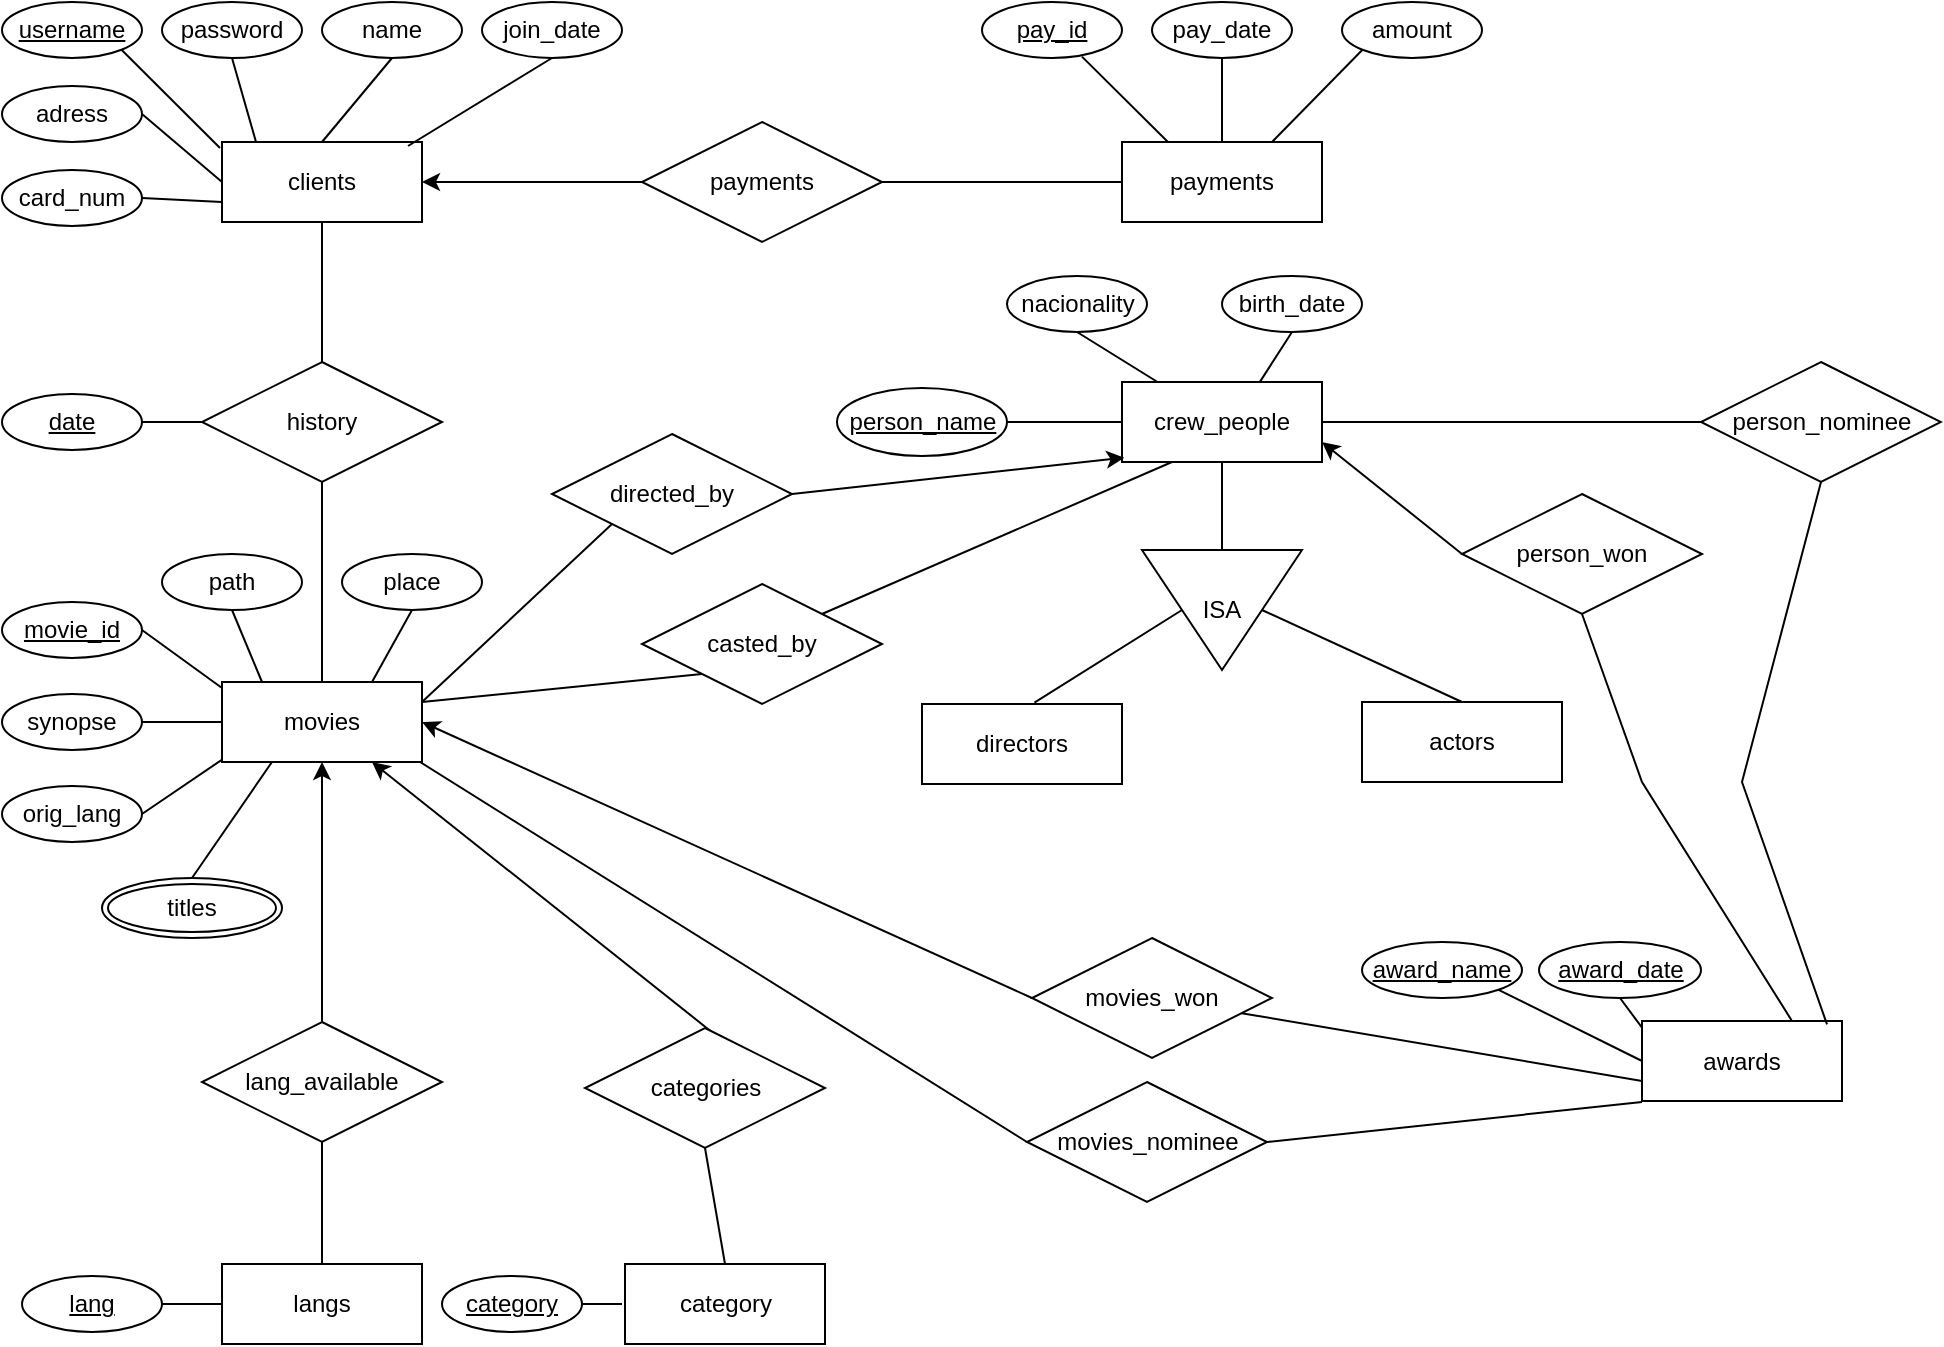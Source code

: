 <mxfile version="12.4.3" type="github" pages="1">
  <diagram id="RYnue4cF0OKcC7SYmtah" name="Page-1">
    <mxGraphModel dx="1408" dy="800" grid="1" gridSize="10" guides="1" tooltips="1" connect="1" arrows="1" fold="1" page="1" pageScale="1" pageWidth="850" pageHeight="1100" math="0" shadow="0">
      <root>
        <mxCell id="0"/>
        <mxCell id="1" parent="0"/>
        <mxCell id="TG9i973_F82ijA39gTVR-1" value="clients" style="whiteSpace=wrap;html=1;align=center;" parent="1" vertex="1">
          <mxGeometry x="110" y="80" width="100" height="40" as="geometry"/>
        </mxCell>
        <mxCell id="TG9i973_F82ijA39gTVR-2" value="username" style="ellipse;whiteSpace=wrap;html=1;align=center;fontStyle=4" parent="1" vertex="1">
          <mxGeometry y="10" width="70" height="28" as="geometry"/>
        </mxCell>
        <mxCell id="TG9i973_F82ijA39gTVR-3" value="password" style="ellipse;whiteSpace=wrap;html=1;align=center;" parent="1" vertex="1">
          <mxGeometry x="80" y="10" width="70" height="28" as="geometry"/>
        </mxCell>
        <mxCell id="TG9i973_F82ijA39gTVR-4" value="name&lt;span style=&quot;color: rgba(0 , 0 , 0 , 0) ; font-family: monospace ; font-size: 0px ; white-space: nowrap&quot;&gt;%3CmxGraphModel%3E%3Croot%3E%3CmxCell%20id%3D%220%22%2F%3E%3CmxCell%20id%3D%221%22%20parent%3D%220%22%2F%3E%3CmxCell%20id%3D%222%22%20value%3D%22username%22%20style%3D%22ellipse%3BwhiteSpace%3Dwrap%3Bhtml%3D1%3Balign%3Dcenter%3B%22%20vertex%3D%221%22%20parent%3D%221%22%3E%3CmxGeometry%20x%3D%22110%22%20y%3D%22152%22%20width%3D%2270%22%20height%3D%2228%22%20as%3D%22geometry%22%2F%3E%3C%2FmxCell%3E%3C%2Froot%3E%3C%2FmxGraphModel%3E&lt;/span&gt;" style="ellipse;whiteSpace=wrap;html=1;align=center;" parent="1" vertex="1">
          <mxGeometry x="160" y="10" width="70" height="28" as="geometry"/>
        </mxCell>
        <mxCell id="TG9i973_F82ijA39gTVR-5" value="join_date" style="ellipse;whiteSpace=wrap;html=1;align=center;" parent="1" vertex="1">
          <mxGeometry x="240" y="10" width="70" height="28" as="geometry"/>
        </mxCell>
        <mxCell id="TG9i973_F82ijA39gTVR-6" value="adress" style="ellipse;whiteSpace=wrap;html=1;align=center;" parent="1" vertex="1">
          <mxGeometry y="52" width="70" height="28" as="geometry"/>
        </mxCell>
        <mxCell id="TG9i973_F82ijA39gTVR-7" value="card_num" style="ellipse;whiteSpace=wrap;html=1;align=center;" parent="1" vertex="1">
          <mxGeometry y="94" width="70" height="28" as="geometry"/>
        </mxCell>
        <mxCell id="TG9i973_F82ijA39gTVR-8" value="" style="endArrow=none;html=1;rounded=0;exitX=1;exitY=0.5;exitDx=0;exitDy=0;entryX=0;entryY=0.75;entryDx=0;entryDy=0;" parent="1" source="TG9i973_F82ijA39gTVR-7" target="TG9i973_F82ijA39gTVR-1" edge="1">
          <mxGeometry relative="1" as="geometry">
            <mxPoint x="10" y="140" as="sourcePoint"/>
            <mxPoint x="170" y="140" as="targetPoint"/>
          </mxGeometry>
        </mxCell>
        <mxCell id="TG9i973_F82ijA39gTVR-11" value="" style="endArrow=none;html=1;rounded=0;exitX=1;exitY=0.5;exitDx=0;exitDy=0;entryX=0;entryY=0.5;entryDx=0;entryDy=0;" parent="1" source="TG9i973_F82ijA39gTVR-6" target="TG9i973_F82ijA39gTVR-1" edge="1">
          <mxGeometry relative="1" as="geometry">
            <mxPoint x="10" y="140" as="sourcePoint"/>
            <mxPoint x="110" y="90" as="targetPoint"/>
          </mxGeometry>
        </mxCell>
        <mxCell id="TG9i973_F82ijA39gTVR-12" value="" style="endArrow=none;html=1;rounded=0;exitX=1;exitY=1;exitDx=0;exitDy=0;entryX=-0.01;entryY=0.075;entryDx=0;entryDy=0;entryPerimeter=0;" parent="1" source="TG9i973_F82ijA39gTVR-2" target="TG9i973_F82ijA39gTVR-1" edge="1">
          <mxGeometry relative="1" as="geometry">
            <mxPoint x="10" y="140" as="sourcePoint"/>
            <mxPoint x="110" y="100" as="targetPoint"/>
          </mxGeometry>
        </mxCell>
        <mxCell id="TG9i973_F82ijA39gTVR-13" value="" style="endArrow=none;html=1;rounded=0;exitX=0.5;exitY=1;exitDx=0;exitDy=0;entryX=0.17;entryY=0;entryDx=0;entryDy=0;entryPerimeter=0;" parent="1" source="TG9i973_F82ijA39gTVR-3" target="TG9i973_F82ijA39gTVR-1" edge="1">
          <mxGeometry relative="1" as="geometry">
            <mxPoint x="10" y="140" as="sourcePoint"/>
            <mxPoint x="170" y="140" as="targetPoint"/>
          </mxGeometry>
        </mxCell>
        <mxCell id="TG9i973_F82ijA39gTVR-14" value="" style="endArrow=none;html=1;rounded=0;exitX=0.5;exitY=1;exitDx=0;exitDy=0;entryX=0.5;entryY=0;entryDx=0;entryDy=0;" parent="1" source="TG9i973_F82ijA39gTVR-4" target="TG9i973_F82ijA39gTVR-1" edge="1">
          <mxGeometry relative="1" as="geometry">
            <mxPoint x="10" y="140" as="sourcePoint"/>
            <mxPoint x="170" y="140" as="targetPoint"/>
          </mxGeometry>
        </mxCell>
        <mxCell id="TG9i973_F82ijA39gTVR-15" value="" style="endArrow=none;html=1;rounded=0;exitX=0.5;exitY=1;exitDx=0;exitDy=0;entryX=0.93;entryY=0.05;entryDx=0;entryDy=0;entryPerimeter=0;" parent="1" source="TG9i973_F82ijA39gTVR-5" target="TG9i973_F82ijA39gTVR-1" edge="1">
          <mxGeometry relative="1" as="geometry">
            <mxPoint x="10" y="140" as="sourcePoint"/>
            <mxPoint x="170" y="140" as="targetPoint"/>
          </mxGeometry>
        </mxCell>
        <mxCell id="TG9i973_F82ijA39gTVR-16" value="history" style="shape=rhombus;perimeter=rhombusPerimeter;whiteSpace=wrap;html=1;align=center;" parent="1" vertex="1">
          <mxGeometry x="100" y="190" width="120" height="60" as="geometry"/>
        </mxCell>
        <mxCell id="TG9i973_F82ijA39gTVR-17" value="" style="endArrow=none;html=1;rounded=0;exitX=0.5;exitY=1;exitDx=0;exitDy=0;entryX=0.5;entryY=0;entryDx=0;entryDy=0;" parent="1" source="TG9i973_F82ijA39gTVR-1" target="TG9i973_F82ijA39gTVR-16" edge="1">
          <mxGeometry relative="1" as="geometry">
            <mxPoint x="10" y="270" as="sourcePoint"/>
            <mxPoint x="170" y="270" as="targetPoint"/>
          </mxGeometry>
        </mxCell>
        <mxCell id="TG9i973_F82ijA39gTVR-19" value="date" style="ellipse;whiteSpace=wrap;html=1;align=center;fontStyle=4" parent="1" vertex="1">
          <mxGeometry y="206" width="70" height="28" as="geometry"/>
        </mxCell>
        <mxCell id="TG9i973_F82ijA39gTVR-20" value="" style="endArrow=none;html=1;rounded=0;exitX=1;exitY=0.5;exitDx=0;exitDy=0;entryX=0;entryY=0.5;entryDx=0;entryDy=0;" parent="1" source="TG9i973_F82ijA39gTVR-19" target="TG9i973_F82ijA39gTVR-16" edge="1">
          <mxGeometry relative="1" as="geometry">
            <mxPoint x="10" y="270" as="sourcePoint"/>
            <mxPoint x="170" y="270" as="targetPoint"/>
          </mxGeometry>
        </mxCell>
        <mxCell id="TG9i973_F82ijA39gTVR-21" value="movies" style="whiteSpace=wrap;html=1;align=center;" parent="1" vertex="1">
          <mxGeometry x="110" y="350" width="100" height="40" as="geometry"/>
        </mxCell>
        <mxCell id="TG9i973_F82ijA39gTVR-22" value="" style="endArrow=none;html=1;rounded=0;exitX=0.5;exitY=1;exitDx=0;exitDy=0;entryX=0.5;entryY=0;entryDx=0;entryDy=0;" parent="1" source="TG9i973_F82ijA39gTVR-16" target="TG9i973_F82ijA39gTVR-21" edge="1">
          <mxGeometry relative="1" as="geometry">
            <mxPoint x="10" y="410" as="sourcePoint"/>
            <mxPoint x="170" y="410" as="targetPoint"/>
          </mxGeometry>
        </mxCell>
        <mxCell id="TG9i973_F82ijA39gTVR-26" value="path" style="ellipse;whiteSpace=wrap;html=1;align=center;" parent="1" vertex="1">
          <mxGeometry x="80" y="286" width="70" height="28" as="geometry"/>
        </mxCell>
        <mxCell id="TG9i973_F82ijA39gTVR-27" value="place" style="ellipse;whiteSpace=wrap;html=1;align=center;" parent="1" vertex="1">
          <mxGeometry x="170" y="286" width="70" height="28" as="geometry"/>
        </mxCell>
        <mxCell id="TG9i973_F82ijA39gTVR-28" value="movie_id" style="ellipse;whiteSpace=wrap;html=1;align=center;fontStyle=4" parent="1" vertex="1">
          <mxGeometry y="310" width="70" height="28" as="geometry"/>
        </mxCell>
        <mxCell id="TG9i973_F82ijA39gTVR-29" value="synopse" style="ellipse;whiteSpace=wrap;html=1;align=center;" parent="1" vertex="1">
          <mxGeometry y="356" width="70" height="28" as="geometry"/>
        </mxCell>
        <mxCell id="TG9i973_F82ijA39gTVR-30" value="orig_lang" style="ellipse;whiteSpace=wrap;html=1;align=center;" parent="1" vertex="1">
          <mxGeometry y="402" width="70" height="28" as="geometry"/>
        </mxCell>
        <mxCell id="TG9i973_F82ijA39gTVR-31" value="" style="endArrow=none;html=1;rounded=0;exitX=0.5;exitY=1;exitDx=0;exitDy=0;" parent="1" source="TG9i973_F82ijA39gTVR-26" edge="1">
          <mxGeometry relative="1" as="geometry">
            <mxPoint x="10" y="450" as="sourcePoint"/>
            <mxPoint x="130" y="350" as="targetPoint"/>
          </mxGeometry>
        </mxCell>
        <mxCell id="TG9i973_F82ijA39gTVR-32" value="" style="endArrow=none;html=1;rounded=0;exitX=0.5;exitY=1;exitDx=0;exitDy=0;entryX=0.75;entryY=0;entryDx=0;entryDy=0;" parent="1" source="TG9i973_F82ijA39gTVR-27" target="TG9i973_F82ijA39gTVR-21" edge="1">
          <mxGeometry relative="1" as="geometry">
            <mxPoint x="10" y="450" as="sourcePoint"/>
            <mxPoint x="170" y="450" as="targetPoint"/>
          </mxGeometry>
        </mxCell>
        <mxCell id="TG9i973_F82ijA39gTVR-33" value="" style="endArrow=none;html=1;rounded=0;exitX=1;exitY=0.5;exitDx=0;exitDy=0;entryX=0;entryY=0.075;entryDx=0;entryDy=0;entryPerimeter=0;" parent="1" source="TG9i973_F82ijA39gTVR-28" target="TG9i973_F82ijA39gTVR-21" edge="1">
          <mxGeometry relative="1" as="geometry">
            <mxPoint x="10" y="450" as="sourcePoint"/>
            <mxPoint x="170" y="450" as="targetPoint"/>
          </mxGeometry>
        </mxCell>
        <mxCell id="TG9i973_F82ijA39gTVR-34" value="" style="endArrow=none;html=1;rounded=0;exitX=1;exitY=0.5;exitDx=0;exitDy=0;entryX=0;entryY=0.5;entryDx=0;entryDy=0;" parent="1" source="TG9i973_F82ijA39gTVR-29" target="TG9i973_F82ijA39gTVR-21" edge="1">
          <mxGeometry relative="1" as="geometry">
            <mxPoint x="10" y="450" as="sourcePoint"/>
            <mxPoint x="170" y="450" as="targetPoint"/>
          </mxGeometry>
        </mxCell>
        <mxCell id="TG9i973_F82ijA39gTVR-35" value="" style="endArrow=none;html=1;rounded=0;exitX=1;exitY=0.5;exitDx=0;exitDy=0;entryX=-0.003;entryY=0.976;entryDx=0;entryDy=0;entryPerimeter=0;" parent="1" source="TG9i973_F82ijA39gTVR-30" target="TG9i973_F82ijA39gTVR-21" edge="1">
          <mxGeometry relative="1" as="geometry">
            <mxPoint x="10" y="450" as="sourcePoint"/>
            <mxPoint x="170" y="450" as="targetPoint"/>
          </mxGeometry>
        </mxCell>
        <mxCell id="TG9i973_F82ijA39gTVR-38" value="" style="endArrow=classic;html=1;entryX=1;entryY=0.5;entryDx=0;entryDy=0;exitX=0;exitY=0.5;exitDx=0;exitDy=0;" parent="1" target="TG9i973_F82ijA39gTVR-1" edge="1">
          <mxGeometry width="50" height="50" relative="1" as="geometry">
            <mxPoint x="320" y="100" as="sourcePoint"/>
            <mxPoint x="320" y="230" as="targetPoint"/>
          </mxGeometry>
        </mxCell>
        <mxCell id="TG9i973_F82ijA39gTVR-43" value="pay_id" style="ellipse;whiteSpace=wrap;html=1;align=center;fontStyle=4" parent="1" vertex="1">
          <mxGeometry x="490" y="10" width="70" height="28" as="geometry"/>
        </mxCell>
        <mxCell id="TG9i973_F82ijA39gTVR-44" value="pay_date" style="ellipse;whiteSpace=wrap;html=1;align=center;" parent="1" vertex="1">
          <mxGeometry x="575" y="10" width="70" height="28" as="geometry"/>
        </mxCell>
        <mxCell id="TG9i973_F82ijA39gTVR-45" value="" style="endArrow=none;html=1;rounded=0;exitX=0.714;exitY=0.975;exitDx=0;exitDy=0;exitPerimeter=0;entryX=0.25;entryY=0;entryDx=0;entryDy=0;" parent="1" source="TG9i973_F82ijA39gTVR-43" edge="1">
          <mxGeometry relative="1" as="geometry">
            <mxPoint x="550" y="170" as="sourcePoint"/>
            <mxPoint x="585" y="82" as="targetPoint"/>
          </mxGeometry>
        </mxCell>
        <mxCell id="TG9i973_F82ijA39gTVR-46" value="" style="endArrow=none;html=1;rounded=0;entryX=0.5;entryY=0;entryDx=0;entryDy=0;exitX=0.5;exitY=1;exitDx=0;exitDy=0;" parent="1" source="TG9i973_F82ijA39gTVR-44" target="yn8uof2LVJMfwdyOSX2W-7" edge="1">
          <mxGeometry relative="1" as="geometry">
            <mxPoint x="610" y="50" as="sourcePoint"/>
            <mxPoint x="610" y="82" as="targetPoint"/>
          </mxGeometry>
        </mxCell>
        <mxCell id="TG9i973_F82ijA39gTVR-47" value="amount" style="ellipse;whiteSpace=wrap;html=1;align=center;" parent="1" vertex="1">
          <mxGeometry x="670" y="10" width="70" height="28" as="geometry"/>
        </mxCell>
        <mxCell id="TG9i973_F82ijA39gTVR-48" value="" style="endArrow=none;html=1;rounded=0;exitX=0;exitY=1;exitDx=0;exitDy=0;entryX=0.75;entryY=0;entryDx=0;entryDy=0;" parent="1" source="TG9i973_F82ijA39gTVR-47" target="yn8uof2LVJMfwdyOSX2W-7" edge="1">
          <mxGeometry relative="1" as="geometry">
            <mxPoint x="460" y="250" as="sourcePoint"/>
            <mxPoint x="635" y="82" as="targetPoint"/>
          </mxGeometry>
        </mxCell>
        <mxCell id="TG9i973_F82ijA39gTVR-52" value="" style="endArrow=classic;html=1;entryX=0.5;entryY=1;entryDx=0;entryDy=0;exitX=0.5;exitY=0;exitDx=0;exitDy=0;" parent="1" target="TG9i973_F82ijA39gTVR-21" edge="1">
          <mxGeometry width="50" height="50" relative="1" as="geometry">
            <mxPoint x="160" y="520" as="sourcePoint"/>
            <mxPoint x="60" y="580" as="targetPoint"/>
          </mxGeometry>
        </mxCell>
        <mxCell id="TG9i973_F82ijA39gTVR-53" value="" style="endArrow=classic;html=1;entryX=0.75;entryY=1;entryDx=0;entryDy=0;exitX=0.461;exitY=0.014;exitDx=0;exitDy=0;exitPerimeter=0;" parent="1" target="TG9i973_F82ijA39gTVR-21" edge="1">
          <mxGeometry width="50" height="50" relative="1" as="geometry">
            <mxPoint x="355.32" y="525.34" as="sourcePoint"/>
            <mxPoint x="60" y="580" as="targetPoint"/>
          </mxGeometry>
        </mxCell>
        <mxCell id="TG9i973_F82ijA39gTVR-60" value="lang" style="ellipse;whiteSpace=wrap;html=1;align=center;fontStyle=4" parent="1" vertex="1">
          <mxGeometry x="10" y="647" width="70" height="28" as="geometry"/>
        </mxCell>
        <mxCell id="TG9i973_F82ijA39gTVR-61" value="" style="endArrow=none;html=1;rounded=0;exitX=1;exitY=0.5;exitDx=0;exitDy=0;entryX=0;entryY=0.5;entryDx=0;entryDy=0;" parent="1" source="TG9i973_F82ijA39gTVR-60" edge="1">
          <mxGeometry relative="1" as="geometry">
            <mxPoint x="10" y="690" as="sourcePoint"/>
            <mxPoint x="110" y="661" as="targetPoint"/>
          </mxGeometry>
        </mxCell>
        <mxCell id="TG9i973_F82ijA39gTVR-65" value="category" style="ellipse;whiteSpace=wrap;html=1;align=center;fontStyle=4" parent="1" vertex="1">
          <mxGeometry x="220" y="647" width="70" height="28" as="geometry"/>
        </mxCell>
        <mxCell id="TG9i973_F82ijA39gTVR-68" value="" style="endArrow=none;html=1;rounded=0;exitX=0;exitY=0.5;exitDx=0;exitDy=0;entryX=1;entryY=0.5;entryDx=0;entryDy=0;" parent="1" target="TG9i973_F82ijA39gTVR-65" edge="1">
          <mxGeometry relative="1" as="geometry">
            <mxPoint x="310" y="661" as="sourcePoint"/>
            <mxPoint x="80" y="705" as="targetPoint"/>
          </mxGeometry>
        </mxCell>
        <mxCell id="TG9i973_F82ijA39gTVR-79" value="crew_people" style="whiteSpace=wrap;html=1;align=center;" parent="1" vertex="1">
          <mxGeometry x="560" y="200" width="100" height="40" as="geometry"/>
        </mxCell>
        <mxCell id="TG9i973_F82ijA39gTVR-81" value="person_name" style="ellipse;whiteSpace=wrap;html=1;align=center;fontStyle=4" parent="1" vertex="1">
          <mxGeometry x="417.5" y="203" width="85" height="34" as="geometry"/>
        </mxCell>
        <mxCell id="TG9i973_F82ijA39gTVR-85" value="" style="endArrow=none;html=1;rounded=0;exitX=1;exitY=0.5;exitDx=0;exitDy=0;entryX=0;entryY=0.5;entryDx=0;entryDy=0;" parent="1" source="TG9i973_F82ijA39gTVR-81" target="TG9i973_F82ijA39gTVR-79" edge="1">
          <mxGeometry relative="1" as="geometry">
            <mxPoint x="480" y="300" as="sourcePoint"/>
            <mxPoint x="640" y="300" as="targetPoint"/>
          </mxGeometry>
        </mxCell>
        <mxCell id="TG9i973_F82ijA39gTVR-87" value="nacionality" style="ellipse;whiteSpace=wrap;html=1;align=center;fontStyle=0" parent="1" vertex="1">
          <mxGeometry x="502.5" y="147" width="70" height="28" as="geometry"/>
        </mxCell>
        <mxCell id="TG9i973_F82ijA39gTVR-88" value="birth_date" style="ellipse;whiteSpace=wrap;html=1;align=center;fontStyle=0" parent="1" vertex="1">
          <mxGeometry x="610" y="147" width="70" height="28" as="geometry"/>
        </mxCell>
        <mxCell id="TG9i973_F82ijA39gTVR-89" value="" style="endArrow=none;html=1;rounded=0;exitX=0.5;exitY=1;exitDx=0;exitDy=0;" parent="1" source="TG9i973_F82ijA39gTVR-87" target="TG9i973_F82ijA39gTVR-79" edge="1">
          <mxGeometry relative="1" as="geometry">
            <mxPoint x="525" y="389.5" as="sourcePoint"/>
            <mxPoint x="685" y="389.5" as="targetPoint"/>
          </mxGeometry>
        </mxCell>
        <mxCell id="TG9i973_F82ijA39gTVR-90" value="" style="endArrow=none;html=1;rounded=0;exitX=0.5;exitY=1;exitDx=0;exitDy=0;entryX=0.687;entryY=0.008;entryDx=0;entryDy=0;entryPerimeter=0;" parent="1" source="TG9i973_F82ijA39gTVR-88" target="TG9i973_F82ijA39gTVR-79" edge="1">
          <mxGeometry relative="1" as="geometry">
            <mxPoint x="547.5" y="185" as="sourcePoint"/>
            <mxPoint x="587.778" y="210" as="targetPoint"/>
          </mxGeometry>
        </mxCell>
        <mxCell id="TG9i973_F82ijA39gTVR-91" value="ISA" style="triangle;whiteSpace=wrap;html=1;direction=south;" parent="1" vertex="1">
          <mxGeometry x="570" y="284" width="80" height="60" as="geometry"/>
        </mxCell>
        <mxCell id="TG9i973_F82ijA39gTVR-92" value="" style="endArrow=none;html=1;rounded=0;exitX=0.5;exitY=1;exitDx=0;exitDy=0;entryX=0;entryY=0.5;entryDx=0;entryDy=0;" parent="1" source="TG9i973_F82ijA39gTVR-79" target="TG9i973_F82ijA39gTVR-91" edge="1">
          <mxGeometry relative="1" as="geometry">
            <mxPoint x="424.5" y="383.5" as="sourcePoint"/>
            <mxPoint x="584.5" y="383.5" as="targetPoint"/>
          </mxGeometry>
        </mxCell>
        <mxCell id="TG9i973_F82ijA39gTVR-93" value="directors" style="whiteSpace=wrap;html=1;align=center;" parent="1" vertex="1">
          <mxGeometry x="460" y="361" width="100" height="40" as="geometry"/>
        </mxCell>
        <mxCell id="TG9i973_F82ijA39gTVR-94" value="actors" style="whiteSpace=wrap;html=1;align=center;" parent="1" vertex="1">
          <mxGeometry x="680" y="360" width="100" height="40" as="geometry"/>
        </mxCell>
        <mxCell id="TG9i973_F82ijA39gTVR-95" value="" style="endArrow=none;html=1;rounded=0;exitX=0.5;exitY=1;exitDx=0;exitDy=0;entryX=0.562;entryY=-0.017;entryDx=0;entryDy=0;entryPerimeter=0;" parent="1" source="TG9i973_F82ijA39gTVR-91" target="TG9i973_F82ijA39gTVR-93" edge="1">
          <mxGeometry relative="1" as="geometry">
            <mxPoint x="502.5" y="500" as="sourcePoint"/>
            <mxPoint x="662.5" y="500" as="targetPoint"/>
          </mxGeometry>
        </mxCell>
        <mxCell id="TG9i973_F82ijA39gTVR-96" value="" style="endArrow=none;html=1;rounded=0;exitX=0.5;exitY=0;exitDx=0;exitDy=0;entryX=0.5;entryY=0;entryDx=0;entryDy=0;" parent="1" source="TG9i973_F82ijA39gTVR-91" target="TG9i973_F82ijA39gTVR-94" edge="1">
          <mxGeometry relative="1" as="geometry">
            <mxPoint x="650" y="378" as="sourcePoint"/>
            <mxPoint x="576.2" y="424.32" as="targetPoint"/>
          </mxGeometry>
        </mxCell>
        <mxCell id="TG9i973_F82ijA39gTVR-98" value="awards" style="whiteSpace=wrap;html=1;align=center;" parent="1" vertex="1">
          <mxGeometry x="820" y="519.5" width="100" height="40" as="geometry"/>
        </mxCell>
        <mxCell id="TG9i973_F82ijA39gTVR-100" value="" style="endArrow=classic;html=1;entryX=1;entryY=0.75;entryDx=0;entryDy=0;exitX=0;exitY=0.5;exitDx=0;exitDy=0;" parent="1" source="TG9i973_F82ijA39gTVR-114" target="TG9i973_F82ijA39gTVR-79" edge="1">
          <mxGeometry width="50" height="50" relative="1" as="geometry">
            <mxPoint x="800" y="108" as="sourcePoint"/>
            <mxPoint x="755" y="125" as="targetPoint"/>
          </mxGeometry>
        </mxCell>
        <mxCell id="TG9i973_F82ijA39gTVR-105" value="" style="endArrow=none;html=1;rounded=0;entryX=0.5;entryY=1;entryDx=0;entryDy=0;exitX=0.75;exitY=0;exitDx=0;exitDy=0;" parent="1" source="TG9i973_F82ijA39gTVR-98" target="TG9i973_F82ijA39gTVR-114" edge="1">
          <mxGeometry relative="1" as="geometry">
            <mxPoint x="650" y="554" as="sourcePoint"/>
            <mxPoint x="800" y="168" as="targetPoint"/>
            <Array as="points">
              <mxPoint x="820" y="400"/>
            </Array>
          </mxGeometry>
        </mxCell>
        <mxCell id="TG9i973_F82ijA39gTVR-106" value="" style="endArrow=none;html=1;rounded=0;entryX=0.5;entryY=1;entryDx=0;entryDy=0;exitX=0.925;exitY=0.042;exitDx=0;exitDy=0;exitPerimeter=0;" parent="1" source="TG9i973_F82ijA39gTVR-98" target="TG9i973_F82ijA39gTVR-115" edge="1">
          <mxGeometry relative="1" as="geometry">
            <mxPoint x="850" y="520" as="sourcePoint"/>
            <mxPoint x="970" y="168" as="targetPoint"/>
            <Array as="points">
              <mxPoint x="870" y="400"/>
            </Array>
          </mxGeometry>
        </mxCell>
        <mxCell id="TG9i973_F82ijA39gTVR-108" value="award_name" style="ellipse;whiteSpace=wrap;html=1;align=center;fontStyle=4" parent="1" vertex="1">
          <mxGeometry x="680" y="480" width="80" height="28" as="geometry"/>
        </mxCell>
        <mxCell id="TG9i973_F82ijA39gTVR-109" value="award_date" style="ellipse;whiteSpace=wrap;html=1;align=center;fontStyle=4" parent="1" vertex="1">
          <mxGeometry x="768.5" y="480" width="81" height="28" as="geometry"/>
        </mxCell>
        <mxCell id="TG9i973_F82ijA39gTVR-112" value="" style="endArrow=none;html=1;rounded=0;exitX=0.5;exitY=1;exitDx=0;exitDy=0;entryX=0;entryY=0.083;entryDx=0;entryDy=0;entryPerimeter=0;" parent="1" source="TG9i973_F82ijA39gTVR-109" target="TG9i973_F82ijA39gTVR-98" edge="1">
          <mxGeometry relative="1" as="geometry">
            <mxPoint x="590" y="590" as="sourcePoint"/>
            <mxPoint x="750" y="590" as="targetPoint"/>
          </mxGeometry>
        </mxCell>
        <mxCell id="TG9i973_F82ijA39gTVR-113" value="" style="endArrow=none;html=1;rounded=0;exitX=1;exitY=1;exitDx=0;exitDy=0;entryX=0;entryY=0.5;entryDx=0;entryDy=0;" parent="1" source="TG9i973_F82ijA39gTVR-108" target="TG9i973_F82ijA39gTVR-98" edge="1">
          <mxGeometry relative="1" as="geometry">
            <mxPoint x="580" y="600" as="sourcePoint"/>
            <mxPoint x="740" y="600" as="targetPoint"/>
          </mxGeometry>
        </mxCell>
        <mxCell id="TG9i973_F82ijA39gTVR-114" value="person_won" style="shape=rhombus;perimeter=rhombusPerimeter;whiteSpace=wrap;html=1;align=center;" parent="1" vertex="1">
          <mxGeometry x="730" y="256" width="120" height="60" as="geometry"/>
        </mxCell>
        <mxCell id="TG9i973_F82ijA39gTVR-115" value="person_nominee" style="shape=rhombus;perimeter=rhombusPerimeter;whiteSpace=wrap;html=1;align=center;" parent="1" vertex="1">
          <mxGeometry x="849.5" y="190" width="120" height="60" as="geometry"/>
        </mxCell>
        <mxCell id="TG9i973_F82ijA39gTVR-117" value="movies_won" style="shape=rhombus;perimeter=rhombusPerimeter;whiteSpace=wrap;html=1;align=center;" parent="1" vertex="1">
          <mxGeometry x="515" y="478" width="120" height="60" as="geometry"/>
        </mxCell>
        <mxCell id="TG9i973_F82ijA39gTVR-118" value="" style="endArrow=none;html=1;rounded=0;entryX=0;entryY=0.75;entryDx=0;entryDy=0;" parent="1" source="TG9i973_F82ijA39gTVR-117" target="TG9i973_F82ijA39gTVR-98" edge="1">
          <mxGeometry relative="1" as="geometry">
            <mxPoint x="645" y="539.5" as="sourcePoint"/>
            <mxPoint x="805" y="539.5" as="targetPoint"/>
          </mxGeometry>
        </mxCell>
        <mxCell id="TG9i973_F82ijA39gTVR-119" value="" style="endArrow=classic;html=1;exitX=0;exitY=0.5;exitDx=0;exitDy=0;entryX=1;entryY=0.5;entryDx=0;entryDy=0;" parent="1" source="TG9i973_F82ijA39gTVR-117" target="TG9i973_F82ijA39gTVR-21" edge="1">
          <mxGeometry width="50" height="50" relative="1" as="geometry">
            <mxPoint x="452.5" y="509.5" as="sourcePoint"/>
            <mxPoint x="502.5" y="459.5" as="targetPoint"/>
          </mxGeometry>
        </mxCell>
        <mxCell id="TG9i973_F82ijA39gTVR-120" value="directed_by" style="shape=rhombus;perimeter=rhombusPerimeter;whiteSpace=wrap;html=1;align=center;" parent="1" vertex="1">
          <mxGeometry x="275" y="226" width="120" height="60" as="geometry"/>
        </mxCell>
        <mxCell id="TG9i973_F82ijA39gTVR-121" value="" style="endArrow=none;html=1;rounded=0;exitX=1;exitY=0.25;exitDx=0;exitDy=0;entryX=0;entryY=1;entryDx=0;entryDy=0;" parent="1" source="TG9i973_F82ijA39gTVR-21" target="TG9i973_F82ijA39gTVR-120" edge="1">
          <mxGeometry relative="1" as="geometry">
            <mxPoint x="240" y="355.5" as="sourcePoint"/>
            <mxPoint x="400" y="355.5" as="targetPoint"/>
          </mxGeometry>
        </mxCell>
        <mxCell id="TG9i973_F82ijA39gTVR-122" value="" style="endArrow=classic;html=1;exitX=1;exitY=0.5;exitDx=0;exitDy=0;entryX=0.012;entryY=0.946;entryDx=0;entryDy=0;entryPerimeter=0;" parent="1" source="TG9i973_F82ijA39gTVR-120" target="TG9i973_F82ijA39gTVR-79" edge="1">
          <mxGeometry width="50" height="50" relative="1" as="geometry">
            <mxPoint x="424.5" y="300" as="sourcePoint"/>
            <mxPoint x="474.5" y="250" as="targetPoint"/>
          </mxGeometry>
        </mxCell>
        <mxCell id="TG9i973_F82ijA39gTVR-123" value="casted_by" style="shape=rhombus;perimeter=rhombusPerimeter;whiteSpace=wrap;html=1;align=center;" parent="1" vertex="1">
          <mxGeometry x="320" y="301" width="120" height="60" as="geometry"/>
        </mxCell>
        <mxCell id="TG9i973_F82ijA39gTVR-124" value="" style="endArrow=none;html=1;entryX=0.25;entryY=1;entryDx=0;entryDy=0;exitX=1;exitY=0;exitDx=0;exitDy=0;" parent="1" source="TG9i973_F82ijA39gTVR-123" target="TG9i973_F82ijA39gTVR-79" edge="1">
          <mxGeometry width="50" height="50" relative="1" as="geometry">
            <mxPoint x="465" y="314" as="sourcePoint"/>
            <mxPoint x="515" y="264" as="targetPoint"/>
          </mxGeometry>
        </mxCell>
        <mxCell id="TG9i973_F82ijA39gTVR-125" value="" style="endArrow=none;html=1;entryX=0;entryY=1;entryDx=0;entryDy=0;exitX=1;exitY=0.25;exitDx=0;exitDy=0;" parent="1" source="TG9i973_F82ijA39gTVR-21" target="TG9i973_F82ijA39gTVR-123" edge="1">
          <mxGeometry width="50" height="50" relative="1" as="geometry">
            <mxPoint x="420" y="326" as="sourcePoint"/>
            <mxPoint x="595" y="250" as="targetPoint"/>
          </mxGeometry>
        </mxCell>
        <mxCell id="6ejBt9cymoMtmnDikI-O-2" value="movies_nominee" style="shape=rhombus;perimeter=rhombusPerimeter;whiteSpace=wrap;html=1;align=center;" parent="1" vertex="1">
          <mxGeometry x="512.5" y="550" width="120" height="60" as="geometry"/>
        </mxCell>
        <mxCell id="6ejBt9cymoMtmnDikI-O-3" value="" style="endArrow=none;html=1;rounded=0;exitX=1;exitY=0.5;exitDx=0;exitDy=0;entryX=0;entryY=1.013;entryDx=0;entryDy=0;entryPerimeter=0;" parent="1" source="6ejBt9cymoMtmnDikI-O-2" target="TG9i973_F82ijA39gTVR-98" edge="1">
          <mxGeometry relative="1" as="geometry">
            <mxPoint x="632.5" y="652" as="sourcePoint"/>
            <mxPoint x="792.5" y="652" as="targetPoint"/>
          </mxGeometry>
        </mxCell>
        <mxCell id="6ejBt9cymoMtmnDikI-O-4" value="" style="endArrow=none;html=1;rounded=0;exitX=0.99;exitY=1;exitDx=0;exitDy=0;exitPerimeter=0;entryX=0;entryY=0.5;entryDx=0;entryDy=0;" parent="1" source="TG9i973_F82ijA39gTVR-21" target="6ejBt9cymoMtmnDikI-O-2" edge="1">
          <mxGeometry relative="1" as="geometry">
            <mxPoint x="365" y="625" as="sourcePoint"/>
            <mxPoint x="525" y="625" as="targetPoint"/>
          </mxGeometry>
        </mxCell>
        <mxCell id="L3waW7eEh7N6GV9FXfWY-2" value="" style="endArrow=none;html=1;rounded=0;exitX=1;exitY=0.5;exitDx=0;exitDy=0;entryX=0;entryY=0.5;entryDx=0;entryDy=0;" parent="1" source="TG9i973_F82ijA39gTVR-79" target="TG9i973_F82ijA39gTVR-115" edge="1">
          <mxGeometry relative="1" as="geometry">
            <mxPoint x="680" y="215" as="sourcePoint"/>
            <mxPoint x="840" y="215" as="targetPoint"/>
          </mxGeometry>
        </mxCell>
        <mxCell id="tTtXEWM0PDZOCfACYPNS-3" value="titles" style="ellipse;shape=doubleEllipse;margin=3;whiteSpace=wrap;html=1;align=center;" parent="1" vertex="1">
          <mxGeometry x="50" y="448" width="90" height="30" as="geometry"/>
        </mxCell>
        <mxCell id="tTtXEWM0PDZOCfACYPNS-4" value="" style="endArrow=none;html=1;rounded=0;exitX=0.5;exitY=0;exitDx=0;exitDy=0;entryX=0.25;entryY=1;entryDx=0;entryDy=0;" parent="1" source="tTtXEWM0PDZOCfACYPNS-3" target="TG9i973_F82ijA39gTVR-21" edge="1">
          <mxGeometry relative="1" as="geometry">
            <mxPoint x="10" y="700" as="sourcePoint"/>
            <mxPoint x="170" y="700" as="targetPoint"/>
          </mxGeometry>
        </mxCell>
        <mxCell id="yn8uof2LVJMfwdyOSX2W-1" value="lang_available" style="shape=rhombus;perimeter=rhombusPerimeter;whiteSpace=wrap;html=1;align=center;" vertex="1" parent="1">
          <mxGeometry x="100" y="520" width="120" height="60" as="geometry"/>
        </mxCell>
        <mxCell id="yn8uof2LVJMfwdyOSX2W-2" value="categories" style="shape=rhombus;perimeter=rhombusPerimeter;whiteSpace=wrap;html=1;align=center;" vertex="1" parent="1">
          <mxGeometry x="291.5" y="523" width="120" height="60" as="geometry"/>
        </mxCell>
        <mxCell id="yn8uof2LVJMfwdyOSX2W-3" value="langs" style="whiteSpace=wrap;html=1;align=center;" vertex="1" parent="1">
          <mxGeometry x="110" y="641" width="100" height="40" as="geometry"/>
        </mxCell>
        <mxCell id="yn8uof2LVJMfwdyOSX2W-4" value="" style="endArrow=none;html=1;rounded=0;exitX=0.5;exitY=1;exitDx=0;exitDy=0;entryX=0.5;entryY=0;entryDx=0;entryDy=0;" edge="1" parent="1" source="yn8uof2LVJMfwdyOSX2W-1" target="yn8uof2LVJMfwdyOSX2W-3">
          <mxGeometry relative="1" as="geometry">
            <mxPoint x="10" y="700" as="sourcePoint"/>
            <mxPoint x="170" y="700" as="targetPoint"/>
          </mxGeometry>
        </mxCell>
        <mxCell id="yn8uof2LVJMfwdyOSX2W-5" value="category" style="whiteSpace=wrap;html=1;align=center;" vertex="1" parent="1">
          <mxGeometry x="311.5" y="641" width="100" height="40" as="geometry"/>
        </mxCell>
        <mxCell id="yn8uof2LVJMfwdyOSX2W-6" value="" style="endArrow=none;html=1;rounded=0;exitX=0.5;exitY=1;exitDx=0;exitDy=0;entryX=0.5;entryY=0;entryDx=0;entryDy=0;" edge="1" parent="1" source="yn8uof2LVJMfwdyOSX2W-2" target="yn8uof2LVJMfwdyOSX2W-5">
          <mxGeometry relative="1" as="geometry">
            <mxPoint x="10" y="700" as="sourcePoint"/>
            <mxPoint x="170" y="700" as="targetPoint"/>
          </mxGeometry>
        </mxCell>
        <mxCell id="yn8uof2LVJMfwdyOSX2W-7" value="payments" style="whiteSpace=wrap;html=1;align=center;" vertex="1" parent="1">
          <mxGeometry x="560" y="80" width="100" height="40" as="geometry"/>
        </mxCell>
        <mxCell id="yn8uof2LVJMfwdyOSX2W-8" value="payments" style="shape=rhombus;perimeter=rhombusPerimeter;whiteSpace=wrap;html=1;align=center;" vertex="1" parent="1">
          <mxGeometry x="320" y="70" width="120" height="60" as="geometry"/>
        </mxCell>
        <mxCell id="yn8uof2LVJMfwdyOSX2W-9" value="" style="line;strokeWidth=1;fillColor=none;align=left;verticalAlign=middle;spacingTop=-1;spacingLeft=3;spacingRight=3;rotatable=0;labelPosition=right;points=[];portConstraint=eastwest;fontSize=12;" vertex="1" parent="1">
          <mxGeometry x="440" y="96" width="120" height="8" as="geometry"/>
        </mxCell>
      </root>
    </mxGraphModel>
  </diagram>
</mxfile>
